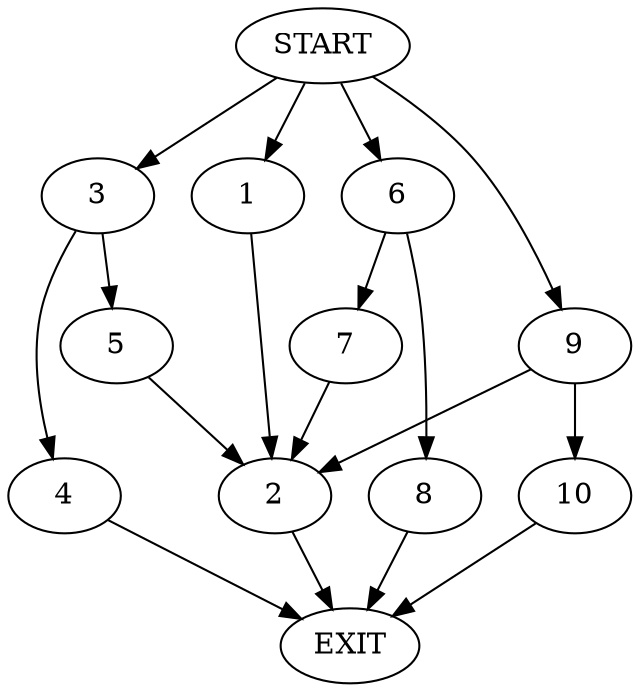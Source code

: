digraph {
0 [label="START"]
11 [label="EXIT"]
0 -> 1
1 -> 2
2 -> 11
0 -> 3
3 -> 4
3 -> 5
4 -> 11
5 -> 2
0 -> 6
6 -> 7
6 -> 8
8 -> 11
7 -> 2
0 -> 9
9 -> 10
9 -> 2
10 -> 11
}
